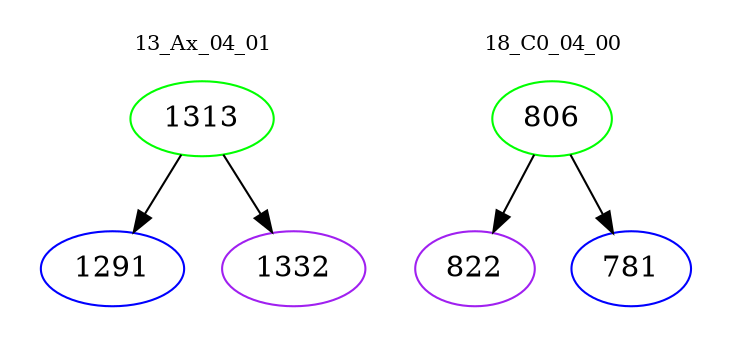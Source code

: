 digraph{
subgraph cluster_0 {
color = white
label = "13_Ax_04_01";
fontsize=10;
T0_1313 [label="1313", color="green"]
T0_1313 -> T0_1291 [color="black"]
T0_1291 [label="1291", color="blue"]
T0_1313 -> T0_1332 [color="black"]
T0_1332 [label="1332", color="purple"]
}
subgraph cluster_1 {
color = white
label = "18_C0_04_00";
fontsize=10;
T1_806 [label="806", color="green"]
T1_806 -> T1_822 [color="black"]
T1_822 [label="822", color="purple"]
T1_806 -> T1_781 [color="black"]
T1_781 [label="781", color="blue"]
}
}
